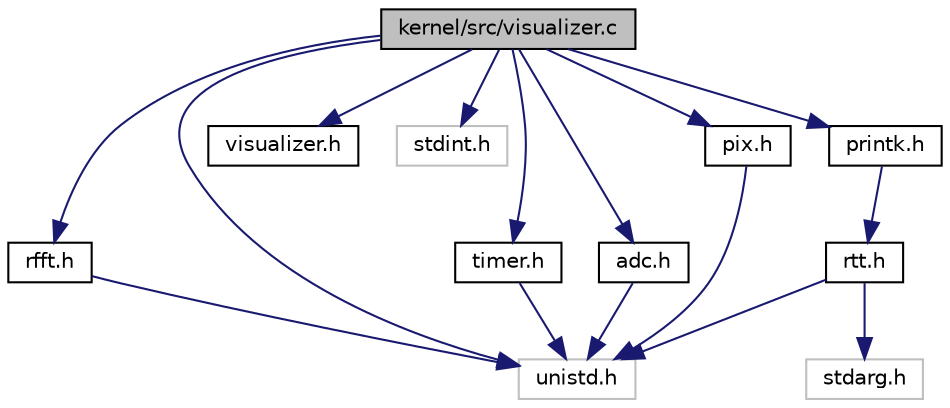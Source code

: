 digraph "kernel/src/visualizer.c"
{
 // LATEX_PDF_SIZE
  edge [fontname="Helvetica",fontsize="10",labelfontname="Helvetica",labelfontsize="10"];
  node [fontname="Helvetica",fontsize="10",shape=record];
  Node1 [label="kernel/src/visualizer.c",height=0.2,width=0.4,color="black", fillcolor="grey75", style="filled", fontcolor="black",tooltip="implementation of color visualizer"];
  Node1 -> Node2 [color="midnightblue",fontsize="10",style="solid",fontname="Helvetica"];
  Node2 [label="rfft.h",height=0.2,width=0.4,color="black", fillcolor="white", style="filled",URL="$rfft_8h.html",tooltip="constants, macros, prototypes for real FFT"];
  Node2 -> Node3 [color="midnightblue",fontsize="10",style="solid",fontname="Helvetica"];
  Node3 [label="unistd.h",height=0.2,width=0.4,color="grey75", fillcolor="white", style="filled",tooltip=" "];
  Node1 -> Node3 [color="midnightblue",fontsize="10",style="solid",fontname="Helvetica"];
  Node1 -> Node4 [color="midnightblue",fontsize="10",style="solid",fontname="Helvetica"];
  Node4 [label="visualizer.h",height=0.2,width=0.4,color="black", fillcolor="white", style="filled",URL="$visualizer_8h.html",tooltip="prototypes for color visualizer"];
  Node1 -> Node5 [color="midnightblue",fontsize="10",style="solid",fontname="Helvetica"];
  Node5 [label="stdint.h",height=0.2,width=0.4,color="grey75", fillcolor="white", style="filled",tooltip=" "];
  Node1 -> Node6 [color="midnightblue",fontsize="10",style="solid",fontname="Helvetica"];
  Node6 [label="timer.h",height=0.2,width=0.4,color="black", fillcolor="white", style="filled",URL="$timer_8h.html",tooltip="function prototypes for systick and adc interrupt timers"];
  Node6 -> Node3 [color="midnightblue",fontsize="10",style="solid",fontname="Helvetica"];
  Node1 -> Node7 [color="midnightblue",fontsize="10",style="solid",fontname="Helvetica"];
  Node7 [label="adc.h",height=0.2,width=0.4,color="black", fillcolor="white", style="filled",URL="$adc_8h.html",tooltip="prototypes for ADC driver"];
  Node7 -> Node3 [color="midnightblue",fontsize="10",style="solid",fontname="Helvetica"];
  Node1 -> Node8 [color="midnightblue",fontsize="10",style="solid",fontname="Helvetica"];
  Node8 [label="pix.h",height=0.2,width=0.4,color="black", fillcolor="white", style="filled",URL="$pix_8h.html",tooltip="prototypes and constants for Neopixel driver"];
  Node8 -> Node3 [color="midnightblue",fontsize="10",style="solid",fontname="Helvetica"];
  Node1 -> Node9 [color="midnightblue",fontsize="10",style="solid",fontname="Helvetica"];
  Node9 [label="printk.h",height=0.2,width=0.4,color="black", fillcolor="white", style="filled",URL="$printk_8h.html",tooltip=" "];
  Node9 -> Node10 [color="midnightblue",fontsize="10",style="solid",fontname="Helvetica"];
  Node10 [label="rtt.h",height=0.2,width=0.4,color="black", fillcolor="white", style="filled",URL="$rtt_8h.html",tooltip=" "];
  Node10 -> Node3 [color="midnightblue",fontsize="10",style="solid",fontname="Helvetica"];
  Node10 -> Node11 [color="midnightblue",fontsize="10",style="solid",fontname="Helvetica"];
  Node11 [label="stdarg.h",height=0.2,width=0.4,color="grey75", fillcolor="white", style="filled",tooltip=" "];
}
